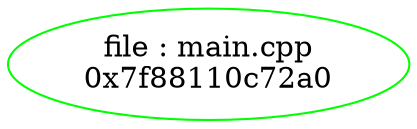 digraph "include_file_graph_from_edg_rose_translation" {
"0x7f88110c72a0"[label="file : main.cpp\n0x7f88110c72a0" color="green" ];

} 
